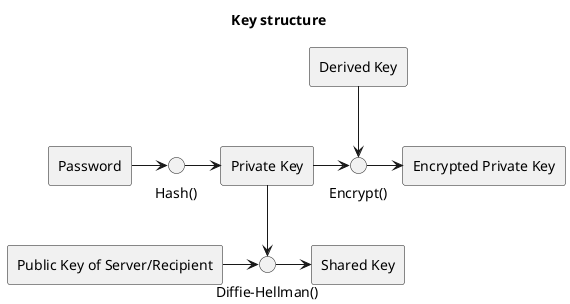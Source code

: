 @startuml
title Key structure

rectangle "Password" as P
rectangle "Derived Key" as K
rectangle "Shared Key" as SK
rectangle "Private Key" as PK
rectangle "Encrypted Private Key" as EPK
rectangle "Public Key of Server/Recipient" as UK


circle "Hash()" as H
circle "Diffie-Hellman()" as DH
circle "Encrypt()" as E


P -> H
H -> PK


K --> E
PK -> E
E -> EPK

UK -> DH
PK --> DH
DH -> SK

@enduml
